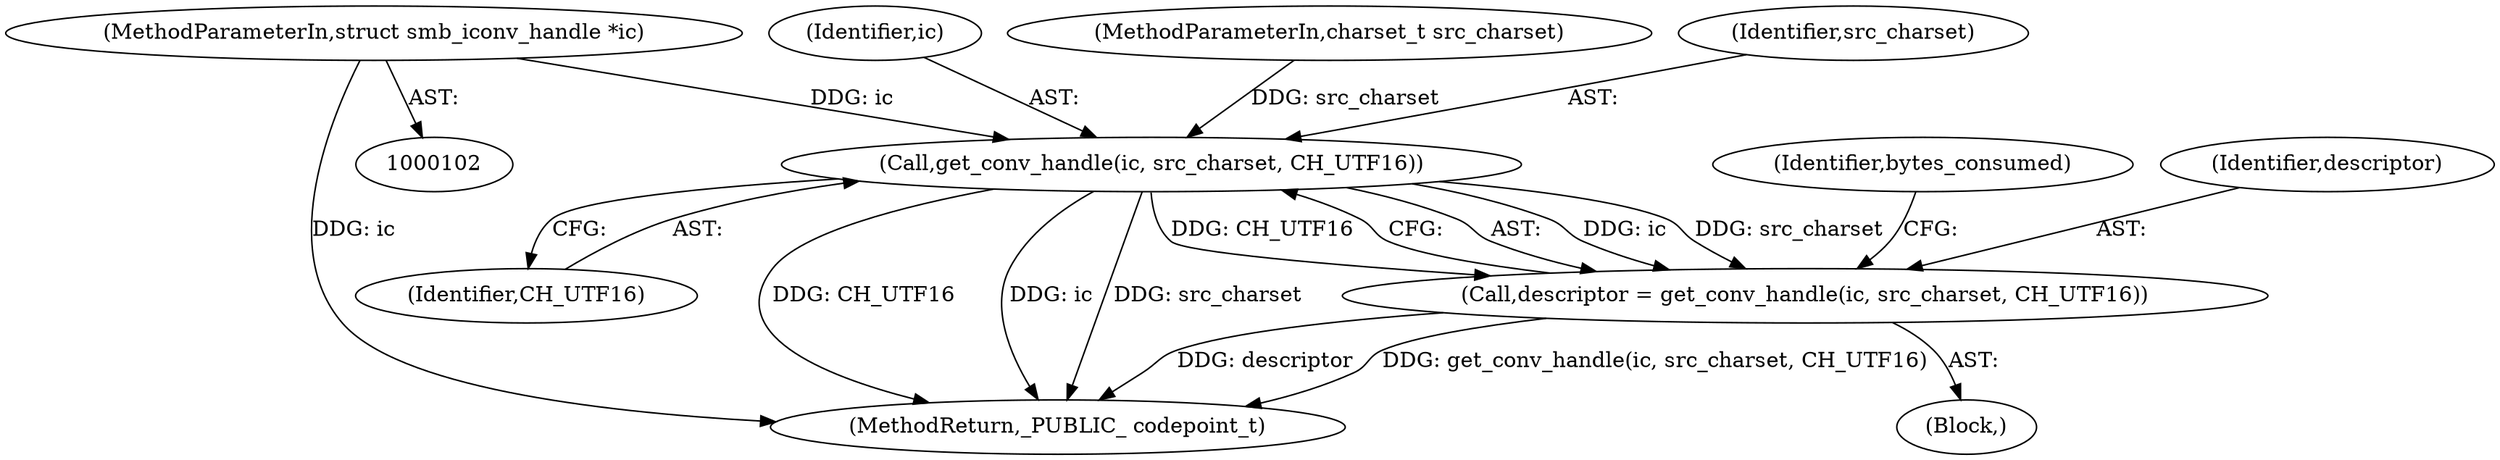 digraph "0_samba_ba5dbda6d0174a59d221c45cca52ecd232820d48@pointer" {
"1000103" [label="(MethodParameterIn,struct smb_iconv_handle *ic)"];
"1000143" [label="(Call,get_conv_handle(ic, src_charset, CH_UTF16))"];
"1000141" [label="(Call,descriptor = get_conv_handle(ic, src_charset, CH_UTF16))"];
"1000146" [label="(Identifier,CH_UTF16)"];
"1000103" [label="(MethodParameterIn,struct smb_iconv_handle *ic)"];
"1000149" [label="(Identifier,bytes_consumed)"];
"1000142" [label="(Identifier,descriptor)"];
"1000153" [label="(MethodReturn,_PUBLIC_ codepoint_t)"];
"1000143" [label="(Call,get_conv_handle(ic, src_charset, CH_UTF16))"];
"1000144" [label="(Identifier,ic)"];
"1000106" [label="(MethodParameterIn,charset_t src_charset)"];
"1000108" [label="(Block,)"];
"1000141" [label="(Call,descriptor = get_conv_handle(ic, src_charset, CH_UTF16))"];
"1000145" [label="(Identifier,src_charset)"];
"1000103" -> "1000102"  [label="AST: "];
"1000103" -> "1000153"  [label="DDG: ic"];
"1000103" -> "1000143"  [label="DDG: ic"];
"1000143" -> "1000141"  [label="AST: "];
"1000143" -> "1000146"  [label="CFG: "];
"1000144" -> "1000143"  [label="AST: "];
"1000145" -> "1000143"  [label="AST: "];
"1000146" -> "1000143"  [label="AST: "];
"1000141" -> "1000143"  [label="CFG: "];
"1000143" -> "1000153"  [label="DDG: CH_UTF16"];
"1000143" -> "1000153"  [label="DDG: ic"];
"1000143" -> "1000153"  [label="DDG: src_charset"];
"1000143" -> "1000141"  [label="DDG: ic"];
"1000143" -> "1000141"  [label="DDG: src_charset"];
"1000143" -> "1000141"  [label="DDG: CH_UTF16"];
"1000106" -> "1000143"  [label="DDG: src_charset"];
"1000141" -> "1000108"  [label="AST: "];
"1000142" -> "1000141"  [label="AST: "];
"1000149" -> "1000141"  [label="CFG: "];
"1000141" -> "1000153"  [label="DDG: descriptor"];
"1000141" -> "1000153"  [label="DDG: get_conv_handle(ic, src_charset, CH_UTF16)"];
}
